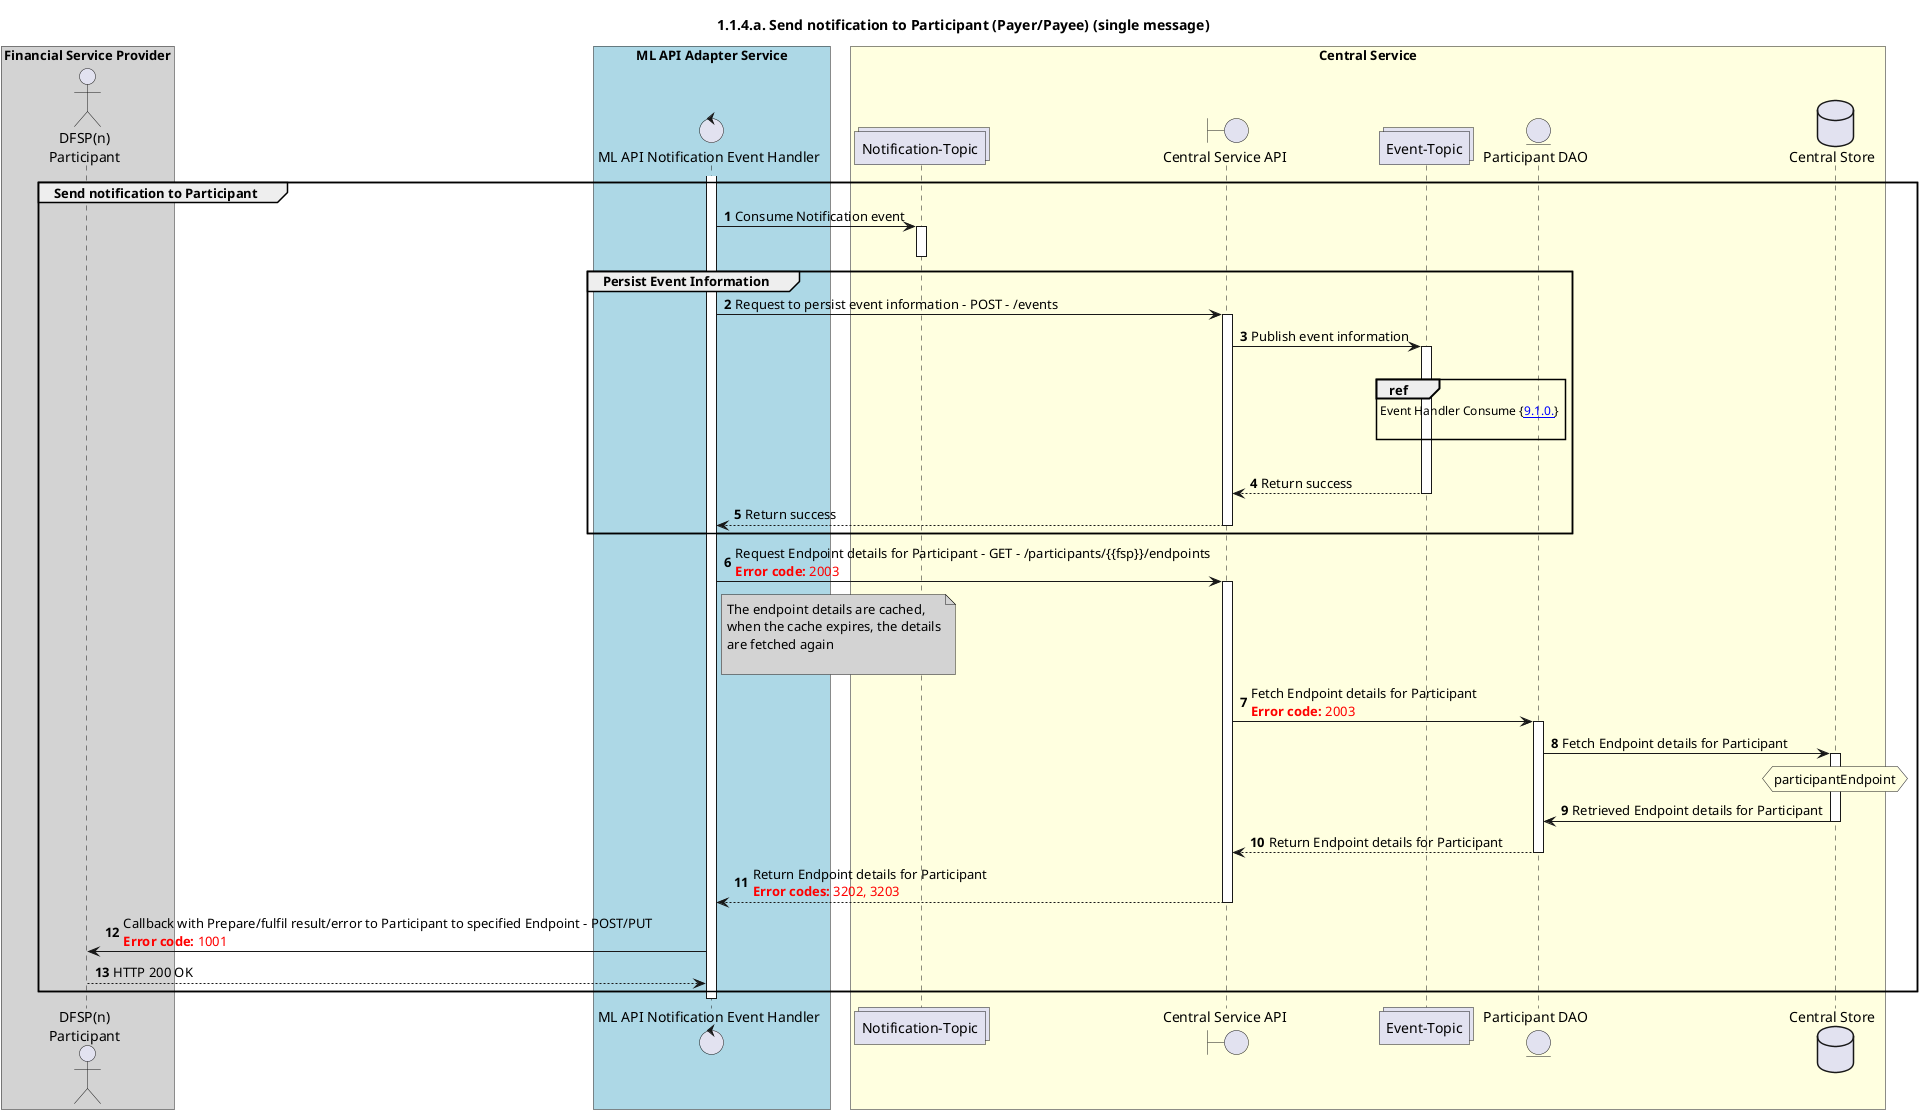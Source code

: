 /'*****
 License
 --------------
 Copyright © 2017 Bill & Melinda Gates Foundation
 The Mojaloop files are made available by the Bill & Melinda Gates Foundation under the Apache License, Version 2.0 (the "License") and you may not use these files except in compliance with the License. You may obtain a copy of the License at
 http://www.apache.org/licenses/LICENSE-2.0
 Unless required by applicable law or agreed to in writing, the Mojaloop files are distributed on an "AS IS" BASIS, WITHOUT WARRANTIES OR CONDITIONS OF ANY KIND, either express or implied. See the License for the specific language governing permissions and limitations under the License.
 Contributors
 --------------
 This is the official list of the Mojaloop project contributors for this file.
 Names of the original copyright holders (individuals or organizations)
 should be listed with a '*' in the first column. People who have
 contributed from an organization can be listed under the organization
 that actually holds the copyright for their contributions (see the
 Gates Foundation organization for an example). Those individuals should have
 their names indented and be marked with a '-'. Email address can be added
 optionally within square brackets <email>.
 * Gates Foundation
 - Name Surname <name.surname@gatesfoundation.com>

 * Georgi Georgiev <georgi.georgiev@modusbox.com>
 * Miguel de Barros <miguel.debarros@modusbox.com>
 * Shashikant Hirugade <shashikant.hirugade@modusbox.com>
 --------------
 ******'/

@startuml
' declate title
title 1.1.4.a. Send notification to Participant (Payer/Payee) (single message)

autonumber

' Actor Keys:
'   boundary - APIs/Interfaces, etc
'   collections - Kafka Topics
'   control - Kafka Consumers
'   entity - Database Access Objects
'   database - Database Persistance Store

' declare actors
actor "DFSP(n)\nParticipant" as DFSP
control "ML API Notification Event Handler" as NOTIFY_HANDLER
boundary "Central Service API" as CSAPI
collections "Notification-Topic" as TOPIC_NOTIFICATIONS
collections "Event-Topic" as TOPIC_EVENTS
entity "Participant DAO" as PARTICIPANT_DAO
database "Central Store" as DB

box "Financial Service Provider" #lightGray
	participant DFSP
end box

box "ML API Adapter Service" #LightBlue
	participant NOTIFY_HANDLER
end box

box "Central Service" #LightYellow
participant TOPIC_NOTIFICATIONS
    participant CSAPI
    participant TOPIC_EVENTS
    participant PARTICIPANT_DAO
    participant DB
end box

' start flow
activate NOTIFY_HANDLER
group Send notification to Participant
    TOPIC_NOTIFICATIONS <- NOTIFY_HANDLER: Consume Notification event
    activate TOPIC_NOTIFICATIONS
    deactivate TOPIC_NOTIFICATIONS

    group Persist Event Information
        NOTIFY_HANDLER -> CSAPI: Request to persist event information - POST - /events
        activate CSAPI
        CSAPI -> TOPIC_EVENTS: Publish event information
        activate TOPIC_EVENTS
        |||
        ref over TOPIC_EVENTS :  Event Handler Consume {[[https://github.com/mojaloop/docs/blob/develop/CentralServices/seq_diagrams/seq-event-9.1.0.svg 9.1.0.]]} \n
        |||
        TOPIC_EVENTS --> CSAPI: Return success
        deactivate TOPIC_EVENTS
        CSAPI --> NOTIFY_HANDLER: Return success
        deactivate CSAPI
    end
    NOTIFY_HANDLER -> CSAPI: Request Endpoint details for Participant - GET - /participants/{{fsp}}/endpoints\n<color #FF0000><b>Error code:</b> 2003</color>
    note right of NOTIFY_HANDLER #lightgray
        The endpoint details are cached,
        when the cache expires, the details
        are fetched again

    end note

    activate CSAPI
    CSAPI -> PARTICIPANT_DAO: Fetch Endpoint details for Participant\n<color #FF0000><b>Error code:</b> 2003</color>
    activate PARTICIPANT_DAO
    PARTICIPANT_DAO -> DB: Fetch Endpoint details for Participant
    activate DB
    hnote over DB #lightyellow
        participantEndpoint
    end note
    DB -> PARTICIPANT_DAO: Retrieved Endpoint details for Participant
    deactivate DB
    PARTICIPANT_DAO --> CSAPI: Return Endpoint details for Participant
    deactivate PARTICIPANT_DAO
    CSAPI --> NOTIFY_HANDLER: Return Endpoint details for Participant\n<color #FF0000><b>Error codes:</b> 3202, 3203</color>
    deactivate CSAPI
    NOTIFY_HANDLER -> DFSP: Callback with Prepare/fulfil result/error to Participant to specified Endpoint - POST/PUT \n<color #FF0000><b>Error code:</b> 1001</color>
    NOTIFY_HANDLER <-- DFSP: HTTP 200 OK 
end
deactivate NOTIFY_HANDLER
@enduml
